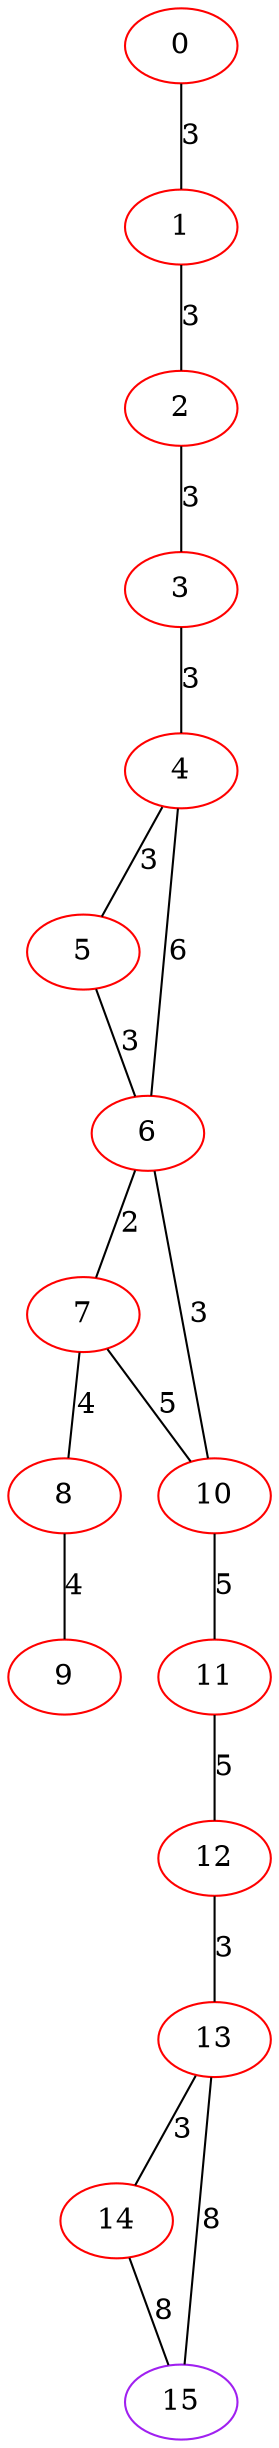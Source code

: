 graph "" {
0 [color=red, weight=1];
1 [color=red, weight=1];
2 [color=red, weight=1];
3 [color=red, weight=1];
4 [color=red, weight=1];
5 [color=red, weight=1];
6 [color=red, weight=1];
7 [color=red, weight=1];
8 [color=red, weight=1];
9 [color=red, weight=1];
10 [color=red, weight=1];
11 [color=red, weight=1];
12 [color=red, weight=1];
13 [color=red, weight=1];
14 [color=red, weight=1];
15 [color=purple, weight=4];
0 -- 1  [key=0, label=3];
1 -- 2  [key=0, label=3];
2 -- 3  [key=0, label=3];
3 -- 4  [key=0, label=3];
4 -- 5  [key=0, label=3];
4 -- 6  [key=0, label=6];
5 -- 6  [key=0, label=3];
6 -- 10  [key=0, label=3];
6 -- 7  [key=0, label=2];
7 -- 8  [key=0, label=4];
7 -- 10  [key=0, label=5];
8 -- 9  [key=0, label=4];
10 -- 11  [key=0, label=5];
11 -- 12  [key=0, label=5];
12 -- 13  [key=0, label=3];
13 -- 14  [key=0, label=3];
13 -- 15  [key=0, label=8];
14 -- 15  [key=0, label=8];
}
